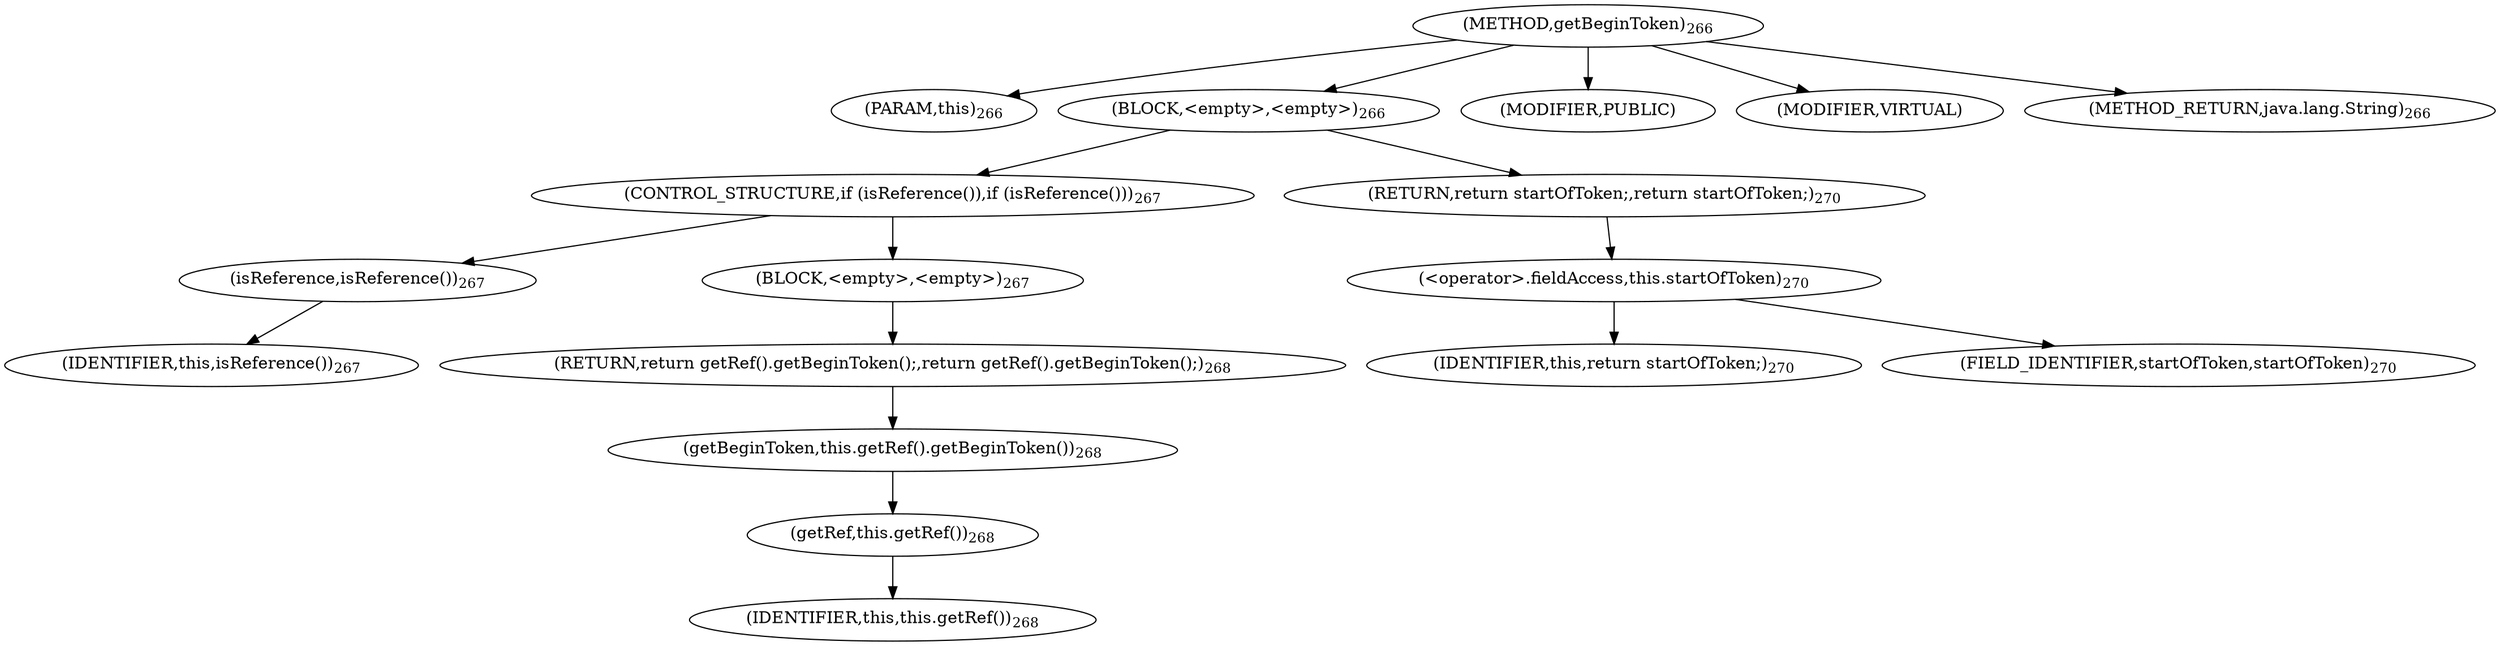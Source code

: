 digraph "getBeginToken" {  
"411" [label = <(METHOD,getBeginToken)<SUB>266</SUB>> ]
"63" [label = <(PARAM,this)<SUB>266</SUB>> ]
"412" [label = <(BLOCK,&lt;empty&gt;,&lt;empty&gt;)<SUB>266</SUB>> ]
"413" [label = <(CONTROL_STRUCTURE,if (isReference()),if (isReference()))<SUB>267</SUB>> ]
"414" [label = <(isReference,isReference())<SUB>267</SUB>> ]
"62" [label = <(IDENTIFIER,this,isReference())<SUB>267</SUB>> ]
"415" [label = <(BLOCK,&lt;empty&gt;,&lt;empty&gt;)<SUB>267</SUB>> ]
"416" [label = <(RETURN,return getRef().getBeginToken();,return getRef().getBeginToken();)<SUB>268</SUB>> ]
"417" [label = <(getBeginToken,this.getRef().getBeginToken())<SUB>268</SUB>> ]
"418" [label = <(getRef,this.getRef())<SUB>268</SUB>> ]
"64" [label = <(IDENTIFIER,this,this.getRef())<SUB>268</SUB>> ]
"419" [label = <(RETURN,return startOfToken;,return startOfToken;)<SUB>270</SUB>> ]
"420" [label = <(&lt;operator&gt;.fieldAccess,this.startOfToken)<SUB>270</SUB>> ]
"421" [label = <(IDENTIFIER,this,return startOfToken;)<SUB>270</SUB>> ]
"422" [label = <(FIELD_IDENTIFIER,startOfToken,startOfToken)<SUB>270</SUB>> ]
"423" [label = <(MODIFIER,PUBLIC)> ]
"424" [label = <(MODIFIER,VIRTUAL)> ]
"425" [label = <(METHOD_RETURN,java.lang.String)<SUB>266</SUB>> ]
  "411" -> "63" 
  "411" -> "412" 
  "411" -> "423" 
  "411" -> "424" 
  "411" -> "425" 
  "412" -> "413" 
  "412" -> "419" 
  "413" -> "414" 
  "413" -> "415" 
  "414" -> "62" 
  "415" -> "416" 
  "416" -> "417" 
  "417" -> "418" 
  "418" -> "64" 
  "419" -> "420" 
  "420" -> "421" 
  "420" -> "422" 
}
